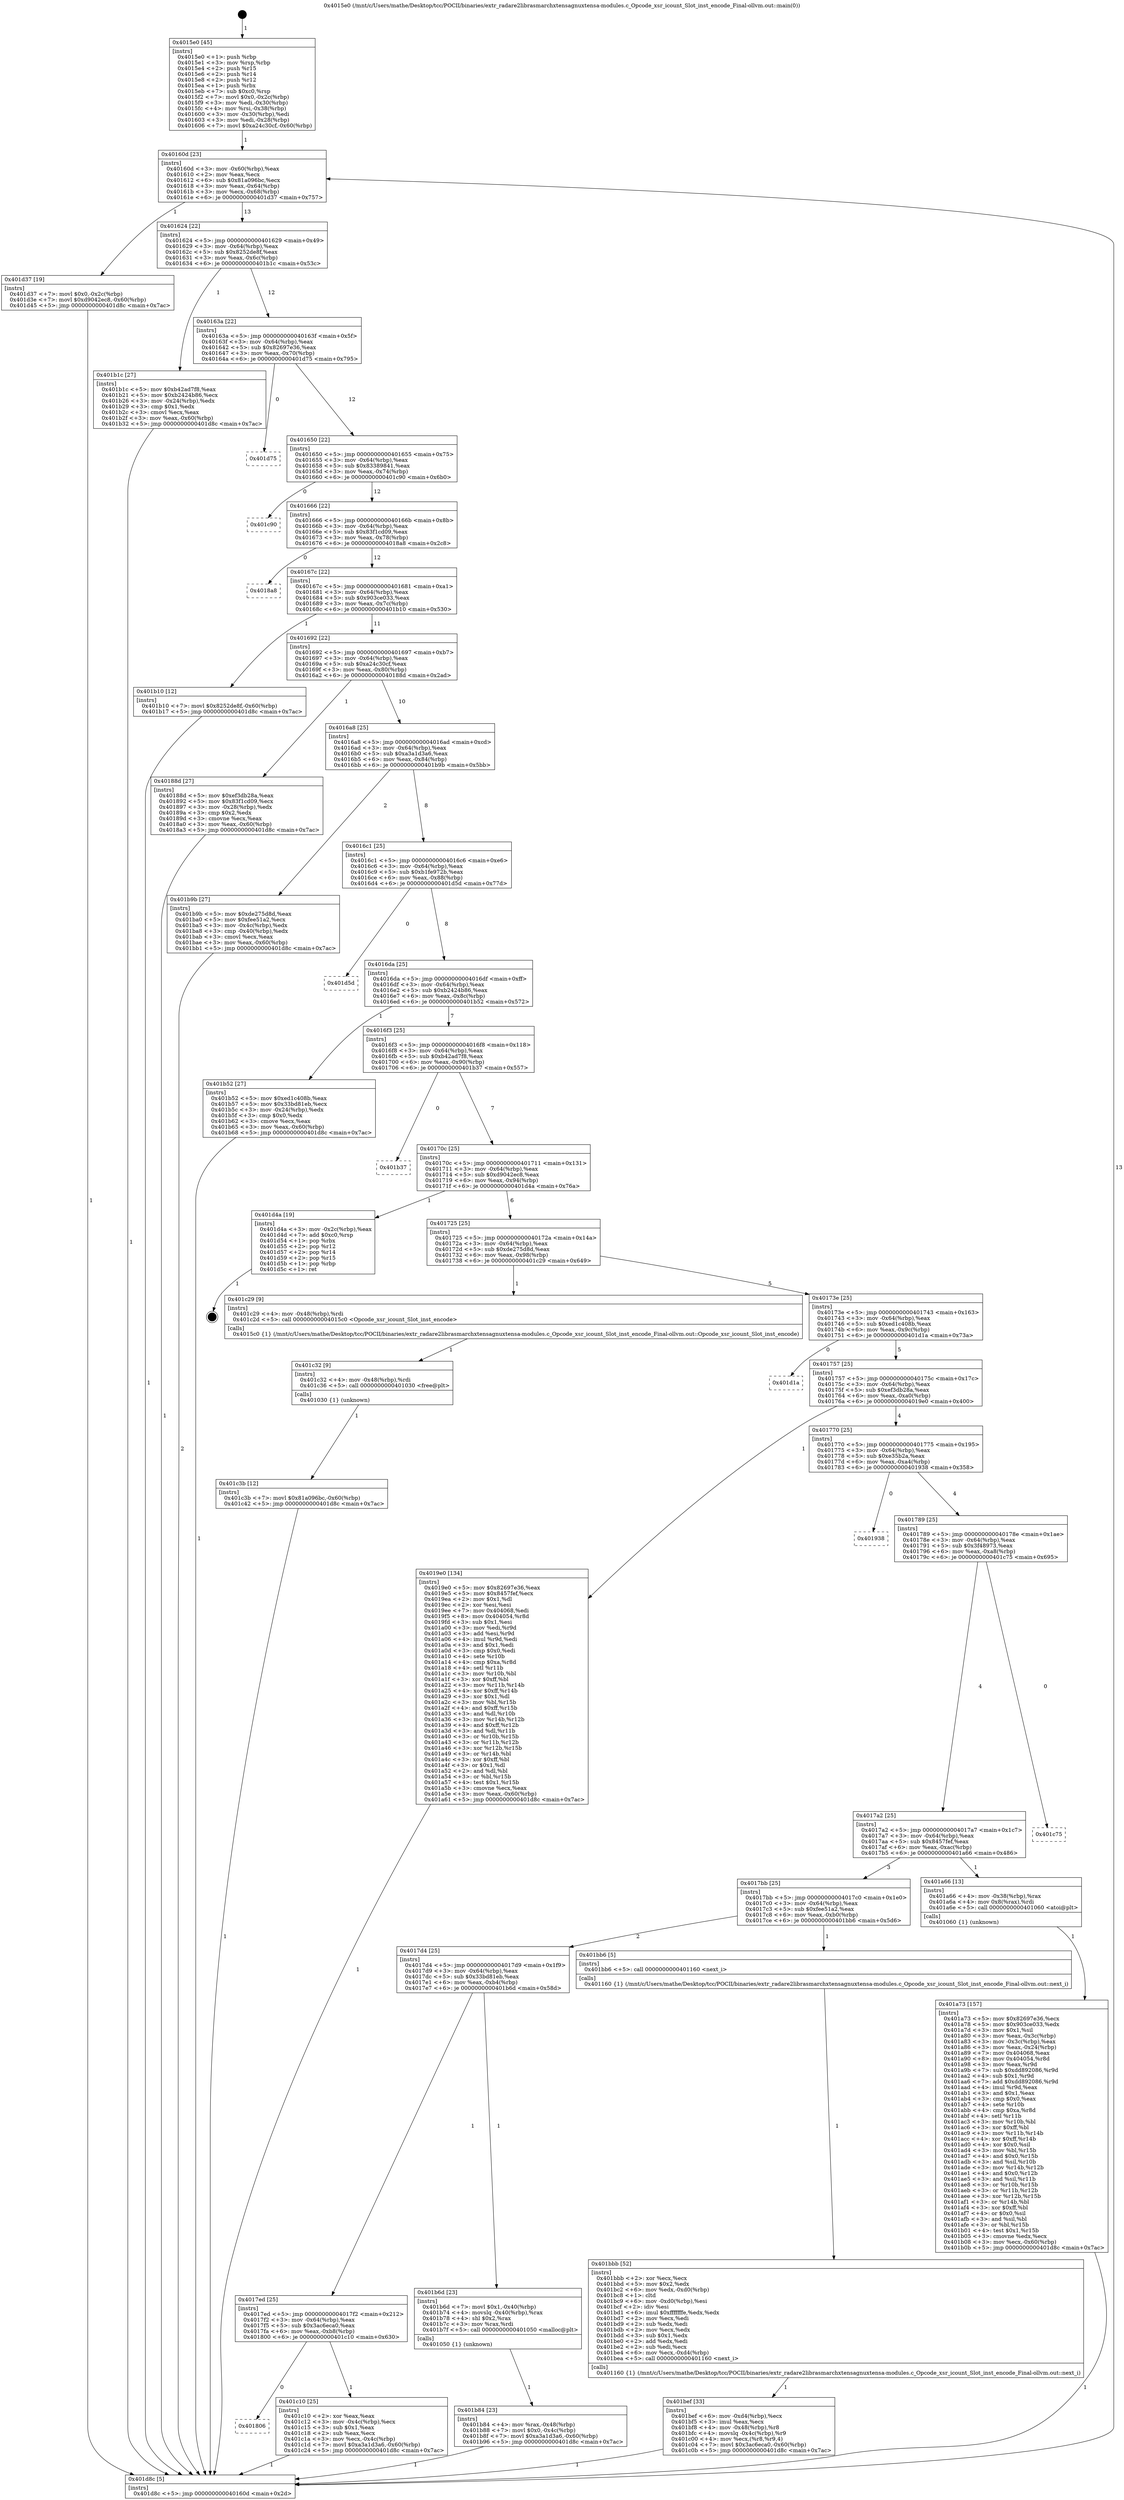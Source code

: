 digraph "0x4015e0" {
  label = "0x4015e0 (/mnt/c/Users/mathe/Desktop/tcc/POCII/binaries/extr_radare2librasmarchxtensagnuxtensa-modules.c_Opcode_xsr_icount_Slot_inst_encode_Final-ollvm.out::main(0))"
  labelloc = "t"
  node[shape=record]

  Entry [label="",width=0.3,height=0.3,shape=circle,fillcolor=black,style=filled]
  "0x40160d" [label="{
     0x40160d [23]\l
     | [instrs]\l
     &nbsp;&nbsp;0x40160d \<+3\>: mov -0x60(%rbp),%eax\l
     &nbsp;&nbsp;0x401610 \<+2\>: mov %eax,%ecx\l
     &nbsp;&nbsp;0x401612 \<+6\>: sub $0x81a096bc,%ecx\l
     &nbsp;&nbsp;0x401618 \<+3\>: mov %eax,-0x64(%rbp)\l
     &nbsp;&nbsp;0x40161b \<+3\>: mov %ecx,-0x68(%rbp)\l
     &nbsp;&nbsp;0x40161e \<+6\>: je 0000000000401d37 \<main+0x757\>\l
  }"]
  "0x401d37" [label="{
     0x401d37 [19]\l
     | [instrs]\l
     &nbsp;&nbsp;0x401d37 \<+7\>: movl $0x0,-0x2c(%rbp)\l
     &nbsp;&nbsp;0x401d3e \<+7\>: movl $0xd9042ec8,-0x60(%rbp)\l
     &nbsp;&nbsp;0x401d45 \<+5\>: jmp 0000000000401d8c \<main+0x7ac\>\l
  }"]
  "0x401624" [label="{
     0x401624 [22]\l
     | [instrs]\l
     &nbsp;&nbsp;0x401624 \<+5\>: jmp 0000000000401629 \<main+0x49\>\l
     &nbsp;&nbsp;0x401629 \<+3\>: mov -0x64(%rbp),%eax\l
     &nbsp;&nbsp;0x40162c \<+5\>: sub $0x8252de8f,%eax\l
     &nbsp;&nbsp;0x401631 \<+3\>: mov %eax,-0x6c(%rbp)\l
     &nbsp;&nbsp;0x401634 \<+6\>: je 0000000000401b1c \<main+0x53c\>\l
  }"]
  Exit [label="",width=0.3,height=0.3,shape=circle,fillcolor=black,style=filled,peripheries=2]
  "0x401b1c" [label="{
     0x401b1c [27]\l
     | [instrs]\l
     &nbsp;&nbsp;0x401b1c \<+5\>: mov $0xb42ad7f8,%eax\l
     &nbsp;&nbsp;0x401b21 \<+5\>: mov $0xb2424b86,%ecx\l
     &nbsp;&nbsp;0x401b26 \<+3\>: mov -0x24(%rbp),%edx\l
     &nbsp;&nbsp;0x401b29 \<+3\>: cmp $0x1,%edx\l
     &nbsp;&nbsp;0x401b2c \<+3\>: cmovl %ecx,%eax\l
     &nbsp;&nbsp;0x401b2f \<+3\>: mov %eax,-0x60(%rbp)\l
     &nbsp;&nbsp;0x401b32 \<+5\>: jmp 0000000000401d8c \<main+0x7ac\>\l
  }"]
  "0x40163a" [label="{
     0x40163a [22]\l
     | [instrs]\l
     &nbsp;&nbsp;0x40163a \<+5\>: jmp 000000000040163f \<main+0x5f\>\l
     &nbsp;&nbsp;0x40163f \<+3\>: mov -0x64(%rbp),%eax\l
     &nbsp;&nbsp;0x401642 \<+5\>: sub $0x82697e36,%eax\l
     &nbsp;&nbsp;0x401647 \<+3\>: mov %eax,-0x70(%rbp)\l
     &nbsp;&nbsp;0x40164a \<+6\>: je 0000000000401d75 \<main+0x795\>\l
  }"]
  "0x401c3b" [label="{
     0x401c3b [12]\l
     | [instrs]\l
     &nbsp;&nbsp;0x401c3b \<+7\>: movl $0x81a096bc,-0x60(%rbp)\l
     &nbsp;&nbsp;0x401c42 \<+5\>: jmp 0000000000401d8c \<main+0x7ac\>\l
  }"]
  "0x401d75" [label="{
     0x401d75\l
  }", style=dashed]
  "0x401650" [label="{
     0x401650 [22]\l
     | [instrs]\l
     &nbsp;&nbsp;0x401650 \<+5\>: jmp 0000000000401655 \<main+0x75\>\l
     &nbsp;&nbsp;0x401655 \<+3\>: mov -0x64(%rbp),%eax\l
     &nbsp;&nbsp;0x401658 \<+5\>: sub $0x83389841,%eax\l
     &nbsp;&nbsp;0x40165d \<+3\>: mov %eax,-0x74(%rbp)\l
     &nbsp;&nbsp;0x401660 \<+6\>: je 0000000000401c90 \<main+0x6b0\>\l
  }"]
  "0x401c32" [label="{
     0x401c32 [9]\l
     | [instrs]\l
     &nbsp;&nbsp;0x401c32 \<+4\>: mov -0x48(%rbp),%rdi\l
     &nbsp;&nbsp;0x401c36 \<+5\>: call 0000000000401030 \<free@plt\>\l
     | [calls]\l
     &nbsp;&nbsp;0x401030 \{1\} (unknown)\l
  }"]
  "0x401c90" [label="{
     0x401c90\l
  }", style=dashed]
  "0x401666" [label="{
     0x401666 [22]\l
     | [instrs]\l
     &nbsp;&nbsp;0x401666 \<+5\>: jmp 000000000040166b \<main+0x8b\>\l
     &nbsp;&nbsp;0x40166b \<+3\>: mov -0x64(%rbp),%eax\l
     &nbsp;&nbsp;0x40166e \<+5\>: sub $0x83f1cd09,%eax\l
     &nbsp;&nbsp;0x401673 \<+3\>: mov %eax,-0x78(%rbp)\l
     &nbsp;&nbsp;0x401676 \<+6\>: je 00000000004018a8 \<main+0x2c8\>\l
  }"]
  "0x401806" [label="{
     0x401806\l
  }", style=dashed]
  "0x4018a8" [label="{
     0x4018a8\l
  }", style=dashed]
  "0x40167c" [label="{
     0x40167c [22]\l
     | [instrs]\l
     &nbsp;&nbsp;0x40167c \<+5\>: jmp 0000000000401681 \<main+0xa1\>\l
     &nbsp;&nbsp;0x401681 \<+3\>: mov -0x64(%rbp),%eax\l
     &nbsp;&nbsp;0x401684 \<+5\>: sub $0x903ce033,%eax\l
     &nbsp;&nbsp;0x401689 \<+3\>: mov %eax,-0x7c(%rbp)\l
     &nbsp;&nbsp;0x40168c \<+6\>: je 0000000000401b10 \<main+0x530\>\l
  }"]
  "0x401c10" [label="{
     0x401c10 [25]\l
     | [instrs]\l
     &nbsp;&nbsp;0x401c10 \<+2\>: xor %eax,%eax\l
     &nbsp;&nbsp;0x401c12 \<+3\>: mov -0x4c(%rbp),%ecx\l
     &nbsp;&nbsp;0x401c15 \<+3\>: sub $0x1,%eax\l
     &nbsp;&nbsp;0x401c18 \<+2\>: sub %eax,%ecx\l
     &nbsp;&nbsp;0x401c1a \<+3\>: mov %ecx,-0x4c(%rbp)\l
     &nbsp;&nbsp;0x401c1d \<+7\>: movl $0xa3a1d3a6,-0x60(%rbp)\l
     &nbsp;&nbsp;0x401c24 \<+5\>: jmp 0000000000401d8c \<main+0x7ac\>\l
  }"]
  "0x401b10" [label="{
     0x401b10 [12]\l
     | [instrs]\l
     &nbsp;&nbsp;0x401b10 \<+7\>: movl $0x8252de8f,-0x60(%rbp)\l
     &nbsp;&nbsp;0x401b17 \<+5\>: jmp 0000000000401d8c \<main+0x7ac\>\l
  }"]
  "0x401692" [label="{
     0x401692 [22]\l
     | [instrs]\l
     &nbsp;&nbsp;0x401692 \<+5\>: jmp 0000000000401697 \<main+0xb7\>\l
     &nbsp;&nbsp;0x401697 \<+3\>: mov -0x64(%rbp),%eax\l
     &nbsp;&nbsp;0x40169a \<+5\>: sub $0xa24c30cf,%eax\l
     &nbsp;&nbsp;0x40169f \<+3\>: mov %eax,-0x80(%rbp)\l
     &nbsp;&nbsp;0x4016a2 \<+6\>: je 000000000040188d \<main+0x2ad\>\l
  }"]
  "0x401bef" [label="{
     0x401bef [33]\l
     | [instrs]\l
     &nbsp;&nbsp;0x401bef \<+6\>: mov -0xd4(%rbp),%ecx\l
     &nbsp;&nbsp;0x401bf5 \<+3\>: imul %eax,%ecx\l
     &nbsp;&nbsp;0x401bf8 \<+4\>: mov -0x48(%rbp),%r8\l
     &nbsp;&nbsp;0x401bfc \<+4\>: movslq -0x4c(%rbp),%r9\l
     &nbsp;&nbsp;0x401c00 \<+4\>: mov %ecx,(%r8,%r9,4)\l
     &nbsp;&nbsp;0x401c04 \<+7\>: movl $0x3ac6eca0,-0x60(%rbp)\l
     &nbsp;&nbsp;0x401c0b \<+5\>: jmp 0000000000401d8c \<main+0x7ac\>\l
  }"]
  "0x40188d" [label="{
     0x40188d [27]\l
     | [instrs]\l
     &nbsp;&nbsp;0x40188d \<+5\>: mov $0xef3db28a,%eax\l
     &nbsp;&nbsp;0x401892 \<+5\>: mov $0x83f1cd09,%ecx\l
     &nbsp;&nbsp;0x401897 \<+3\>: mov -0x28(%rbp),%edx\l
     &nbsp;&nbsp;0x40189a \<+3\>: cmp $0x2,%edx\l
     &nbsp;&nbsp;0x40189d \<+3\>: cmovne %ecx,%eax\l
     &nbsp;&nbsp;0x4018a0 \<+3\>: mov %eax,-0x60(%rbp)\l
     &nbsp;&nbsp;0x4018a3 \<+5\>: jmp 0000000000401d8c \<main+0x7ac\>\l
  }"]
  "0x4016a8" [label="{
     0x4016a8 [25]\l
     | [instrs]\l
     &nbsp;&nbsp;0x4016a8 \<+5\>: jmp 00000000004016ad \<main+0xcd\>\l
     &nbsp;&nbsp;0x4016ad \<+3\>: mov -0x64(%rbp),%eax\l
     &nbsp;&nbsp;0x4016b0 \<+5\>: sub $0xa3a1d3a6,%eax\l
     &nbsp;&nbsp;0x4016b5 \<+6\>: mov %eax,-0x84(%rbp)\l
     &nbsp;&nbsp;0x4016bb \<+6\>: je 0000000000401b9b \<main+0x5bb\>\l
  }"]
  "0x401d8c" [label="{
     0x401d8c [5]\l
     | [instrs]\l
     &nbsp;&nbsp;0x401d8c \<+5\>: jmp 000000000040160d \<main+0x2d\>\l
  }"]
  "0x4015e0" [label="{
     0x4015e0 [45]\l
     | [instrs]\l
     &nbsp;&nbsp;0x4015e0 \<+1\>: push %rbp\l
     &nbsp;&nbsp;0x4015e1 \<+3\>: mov %rsp,%rbp\l
     &nbsp;&nbsp;0x4015e4 \<+2\>: push %r15\l
     &nbsp;&nbsp;0x4015e6 \<+2\>: push %r14\l
     &nbsp;&nbsp;0x4015e8 \<+2\>: push %r12\l
     &nbsp;&nbsp;0x4015ea \<+1\>: push %rbx\l
     &nbsp;&nbsp;0x4015eb \<+7\>: sub $0xc0,%rsp\l
     &nbsp;&nbsp;0x4015f2 \<+7\>: movl $0x0,-0x2c(%rbp)\l
     &nbsp;&nbsp;0x4015f9 \<+3\>: mov %edi,-0x30(%rbp)\l
     &nbsp;&nbsp;0x4015fc \<+4\>: mov %rsi,-0x38(%rbp)\l
     &nbsp;&nbsp;0x401600 \<+3\>: mov -0x30(%rbp),%edi\l
     &nbsp;&nbsp;0x401603 \<+3\>: mov %edi,-0x28(%rbp)\l
     &nbsp;&nbsp;0x401606 \<+7\>: movl $0xa24c30cf,-0x60(%rbp)\l
  }"]
  "0x401bbb" [label="{
     0x401bbb [52]\l
     | [instrs]\l
     &nbsp;&nbsp;0x401bbb \<+2\>: xor %ecx,%ecx\l
     &nbsp;&nbsp;0x401bbd \<+5\>: mov $0x2,%edx\l
     &nbsp;&nbsp;0x401bc2 \<+6\>: mov %edx,-0xd0(%rbp)\l
     &nbsp;&nbsp;0x401bc8 \<+1\>: cltd\l
     &nbsp;&nbsp;0x401bc9 \<+6\>: mov -0xd0(%rbp),%esi\l
     &nbsp;&nbsp;0x401bcf \<+2\>: idiv %esi\l
     &nbsp;&nbsp;0x401bd1 \<+6\>: imul $0xfffffffe,%edx,%edx\l
     &nbsp;&nbsp;0x401bd7 \<+2\>: mov %ecx,%edi\l
     &nbsp;&nbsp;0x401bd9 \<+2\>: sub %edx,%edi\l
     &nbsp;&nbsp;0x401bdb \<+2\>: mov %ecx,%edx\l
     &nbsp;&nbsp;0x401bdd \<+3\>: sub $0x1,%edx\l
     &nbsp;&nbsp;0x401be0 \<+2\>: add %edx,%edi\l
     &nbsp;&nbsp;0x401be2 \<+2\>: sub %edi,%ecx\l
     &nbsp;&nbsp;0x401be4 \<+6\>: mov %ecx,-0xd4(%rbp)\l
     &nbsp;&nbsp;0x401bea \<+5\>: call 0000000000401160 \<next_i\>\l
     | [calls]\l
     &nbsp;&nbsp;0x401160 \{1\} (/mnt/c/Users/mathe/Desktop/tcc/POCII/binaries/extr_radare2librasmarchxtensagnuxtensa-modules.c_Opcode_xsr_icount_Slot_inst_encode_Final-ollvm.out::next_i)\l
  }"]
  "0x401b9b" [label="{
     0x401b9b [27]\l
     | [instrs]\l
     &nbsp;&nbsp;0x401b9b \<+5\>: mov $0xde275d8d,%eax\l
     &nbsp;&nbsp;0x401ba0 \<+5\>: mov $0xfee51a2,%ecx\l
     &nbsp;&nbsp;0x401ba5 \<+3\>: mov -0x4c(%rbp),%edx\l
     &nbsp;&nbsp;0x401ba8 \<+3\>: cmp -0x40(%rbp),%edx\l
     &nbsp;&nbsp;0x401bab \<+3\>: cmovl %ecx,%eax\l
     &nbsp;&nbsp;0x401bae \<+3\>: mov %eax,-0x60(%rbp)\l
     &nbsp;&nbsp;0x401bb1 \<+5\>: jmp 0000000000401d8c \<main+0x7ac\>\l
  }"]
  "0x4016c1" [label="{
     0x4016c1 [25]\l
     | [instrs]\l
     &nbsp;&nbsp;0x4016c1 \<+5\>: jmp 00000000004016c6 \<main+0xe6\>\l
     &nbsp;&nbsp;0x4016c6 \<+3\>: mov -0x64(%rbp),%eax\l
     &nbsp;&nbsp;0x4016c9 \<+5\>: sub $0xb1fe972b,%eax\l
     &nbsp;&nbsp;0x4016ce \<+6\>: mov %eax,-0x88(%rbp)\l
     &nbsp;&nbsp;0x4016d4 \<+6\>: je 0000000000401d5d \<main+0x77d\>\l
  }"]
  "0x401b84" [label="{
     0x401b84 [23]\l
     | [instrs]\l
     &nbsp;&nbsp;0x401b84 \<+4\>: mov %rax,-0x48(%rbp)\l
     &nbsp;&nbsp;0x401b88 \<+7\>: movl $0x0,-0x4c(%rbp)\l
     &nbsp;&nbsp;0x401b8f \<+7\>: movl $0xa3a1d3a6,-0x60(%rbp)\l
     &nbsp;&nbsp;0x401b96 \<+5\>: jmp 0000000000401d8c \<main+0x7ac\>\l
  }"]
  "0x401d5d" [label="{
     0x401d5d\l
  }", style=dashed]
  "0x4016da" [label="{
     0x4016da [25]\l
     | [instrs]\l
     &nbsp;&nbsp;0x4016da \<+5\>: jmp 00000000004016df \<main+0xff\>\l
     &nbsp;&nbsp;0x4016df \<+3\>: mov -0x64(%rbp),%eax\l
     &nbsp;&nbsp;0x4016e2 \<+5\>: sub $0xb2424b86,%eax\l
     &nbsp;&nbsp;0x4016e7 \<+6\>: mov %eax,-0x8c(%rbp)\l
     &nbsp;&nbsp;0x4016ed \<+6\>: je 0000000000401b52 \<main+0x572\>\l
  }"]
  "0x4017ed" [label="{
     0x4017ed [25]\l
     | [instrs]\l
     &nbsp;&nbsp;0x4017ed \<+5\>: jmp 00000000004017f2 \<main+0x212\>\l
     &nbsp;&nbsp;0x4017f2 \<+3\>: mov -0x64(%rbp),%eax\l
     &nbsp;&nbsp;0x4017f5 \<+5\>: sub $0x3ac6eca0,%eax\l
     &nbsp;&nbsp;0x4017fa \<+6\>: mov %eax,-0xb8(%rbp)\l
     &nbsp;&nbsp;0x401800 \<+6\>: je 0000000000401c10 \<main+0x630\>\l
  }"]
  "0x401b52" [label="{
     0x401b52 [27]\l
     | [instrs]\l
     &nbsp;&nbsp;0x401b52 \<+5\>: mov $0xed1c408b,%eax\l
     &nbsp;&nbsp;0x401b57 \<+5\>: mov $0x33bd81eb,%ecx\l
     &nbsp;&nbsp;0x401b5c \<+3\>: mov -0x24(%rbp),%edx\l
     &nbsp;&nbsp;0x401b5f \<+3\>: cmp $0x0,%edx\l
     &nbsp;&nbsp;0x401b62 \<+3\>: cmove %ecx,%eax\l
     &nbsp;&nbsp;0x401b65 \<+3\>: mov %eax,-0x60(%rbp)\l
     &nbsp;&nbsp;0x401b68 \<+5\>: jmp 0000000000401d8c \<main+0x7ac\>\l
  }"]
  "0x4016f3" [label="{
     0x4016f3 [25]\l
     | [instrs]\l
     &nbsp;&nbsp;0x4016f3 \<+5\>: jmp 00000000004016f8 \<main+0x118\>\l
     &nbsp;&nbsp;0x4016f8 \<+3\>: mov -0x64(%rbp),%eax\l
     &nbsp;&nbsp;0x4016fb \<+5\>: sub $0xb42ad7f8,%eax\l
     &nbsp;&nbsp;0x401700 \<+6\>: mov %eax,-0x90(%rbp)\l
     &nbsp;&nbsp;0x401706 \<+6\>: je 0000000000401b37 \<main+0x557\>\l
  }"]
  "0x401b6d" [label="{
     0x401b6d [23]\l
     | [instrs]\l
     &nbsp;&nbsp;0x401b6d \<+7\>: movl $0x1,-0x40(%rbp)\l
     &nbsp;&nbsp;0x401b74 \<+4\>: movslq -0x40(%rbp),%rax\l
     &nbsp;&nbsp;0x401b78 \<+4\>: shl $0x2,%rax\l
     &nbsp;&nbsp;0x401b7c \<+3\>: mov %rax,%rdi\l
     &nbsp;&nbsp;0x401b7f \<+5\>: call 0000000000401050 \<malloc@plt\>\l
     | [calls]\l
     &nbsp;&nbsp;0x401050 \{1\} (unknown)\l
  }"]
  "0x401b37" [label="{
     0x401b37\l
  }", style=dashed]
  "0x40170c" [label="{
     0x40170c [25]\l
     | [instrs]\l
     &nbsp;&nbsp;0x40170c \<+5\>: jmp 0000000000401711 \<main+0x131\>\l
     &nbsp;&nbsp;0x401711 \<+3\>: mov -0x64(%rbp),%eax\l
     &nbsp;&nbsp;0x401714 \<+5\>: sub $0xd9042ec8,%eax\l
     &nbsp;&nbsp;0x401719 \<+6\>: mov %eax,-0x94(%rbp)\l
     &nbsp;&nbsp;0x40171f \<+6\>: je 0000000000401d4a \<main+0x76a\>\l
  }"]
  "0x4017d4" [label="{
     0x4017d4 [25]\l
     | [instrs]\l
     &nbsp;&nbsp;0x4017d4 \<+5\>: jmp 00000000004017d9 \<main+0x1f9\>\l
     &nbsp;&nbsp;0x4017d9 \<+3\>: mov -0x64(%rbp),%eax\l
     &nbsp;&nbsp;0x4017dc \<+5\>: sub $0x33bd81eb,%eax\l
     &nbsp;&nbsp;0x4017e1 \<+6\>: mov %eax,-0xb4(%rbp)\l
     &nbsp;&nbsp;0x4017e7 \<+6\>: je 0000000000401b6d \<main+0x58d\>\l
  }"]
  "0x401d4a" [label="{
     0x401d4a [19]\l
     | [instrs]\l
     &nbsp;&nbsp;0x401d4a \<+3\>: mov -0x2c(%rbp),%eax\l
     &nbsp;&nbsp;0x401d4d \<+7\>: add $0xc0,%rsp\l
     &nbsp;&nbsp;0x401d54 \<+1\>: pop %rbx\l
     &nbsp;&nbsp;0x401d55 \<+2\>: pop %r12\l
     &nbsp;&nbsp;0x401d57 \<+2\>: pop %r14\l
     &nbsp;&nbsp;0x401d59 \<+2\>: pop %r15\l
     &nbsp;&nbsp;0x401d5b \<+1\>: pop %rbp\l
     &nbsp;&nbsp;0x401d5c \<+1\>: ret\l
  }"]
  "0x401725" [label="{
     0x401725 [25]\l
     | [instrs]\l
     &nbsp;&nbsp;0x401725 \<+5\>: jmp 000000000040172a \<main+0x14a\>\l
     &nbsp;&nbsp;0x40172a \<+3\>: mov -0x64(%rbp),%eax\l
     &nbsp;&nbsp;0x40172d \<+5\>: sub $0xde275d8d,%eax\l
     &nbsp;&nbsp;0x401732 \<+6\>: mov %eax,-0x98(%rbp)\l
     &nbsp;&nbsp;0x401738 \<+6\>: je 0000000000401c29 \<main+0x649\>\l
  }"]
  "0x401bb6" [label="{
     0x401bb6 [5]\l
     | [instrs]\l
     &nbsp;&nbsp;0x401bb6 \<+5\>: call 0000000000401160 \<next_i\>\l
     | [calls]\l
     &nbsp;&nbsp;0x401160 \{1\} (/mnt/c/Users/mathe/Desktop/tcc/POCII/binaries/extr_radare2librasmarchxtensagnuxtensa-modules.c_Opcode_xsr_icount_Slot_inst_encode_Final-ollvm.out::next_i)\l
  }"]
  "0x401c29" [label="{
     0x401c29 [9]\l
     | [instrs]\l
     &nbsp;&nbsp;0x401c29 \<+4\>: mov -0x48(%rbp),%rdi\l
     &nbsp;&nbsp;0x401c2d \<+5\>: call 00000000004015c0 \<Opcode_xsr_icount_Slot_inst_encode\>\l
     | [calls]\l
     &nbsp;&nbsp;0x4015c0 \{1\} (/mnt/c/Users/mathe/Desktop/tcc/POCII/binaries/extr_radare2librasmarchxtensagnuxtensa-modules.c_Opcode_xsr_icount_Slot_inst_encode_Final-ollvm.out::Opcode_xsr_icount_Slot_inst_encode)\l
  }"]
  "0x40173e" [label="{
     0x40173e [25]\l
     | [instrs]\l
     &nbsp;&nbsp;0x40173e \<+5\>: jmp 0000000000401743 \<main+0x163\>\l
     &nbsp;&nbsp;0x401743 \<+3\>: mov -0x64(%rbp),%eax\l
     &nbsp;&nbsp;0x401746 \<+5\>: sub $0xed1c408b,%eax\l
     &nbsp;&nbsp;0x40174b \<+6\>: mov %eax,-0x9c(%rbp)\l
     &nbsp;&nbsp;0x401751 \<+6\>: je 0000000000401d1a \<main+0x73a\>\l
  }"]
  "0x401a73" [label="{
     0x401a73 [157]\l
     | [instrs]\l
     &nbsp;&nbsp;0x401a73 \<+5\>: mov $0x82697e36,%ecx\l
     &nbsp;&nbsp;0x401a78 \<+5\>: mov $0x903ce033,%edx\l
     &nbsp;&nbsp;0x401a7d \<+3\>: mov $0x1,%sil\l
     &nbsp;&nbsp;0x401a80 \<+3\>: mov %eax,-0x3c(%rbp)\l
     &nbsp;&nbsp;0x401a83 \<+3\>: mov -0x3c(%rbp),%eax\l
     &nbsp;&nbsp;0x401a86 \<+3\>: mov %eax,-0x24(%rbp)\l
     &nbsp;&nbsp;0x401a89 \<+7\>: mov 0x404068,%eax\l
     &nbsp;&nbsp;0x401a90 \<+8\>: mov 0x404054,%r8d\l
     &nbsp;&nbsp;0x401a98 \<+3\>: mov %eax,%r9d\l
     &nbsp;&nbsp;0x401a9b \<+7\>: sub $0xdd892086,%r9d\l
     &nbsp;&nbsp;0x401aa2 \<+4\>: sub $0x1,%r9d\l
     &nbsp;&nbsp;0x401aa6 \<+7\>: add $0xdd892086,%r9d\l
     &nbsp;&nbsp;0x401aad \<+4\>: imul %r9d,%eax\l
     &nbsp;&nbsp;0x401ab1 \<+3\>: and $0x1,%eax\l
     &nbsp;&nbsp;0x401ab4 \<+3\>: cmp $0x0,%eax\l
     &nbsp;&nbsp;0x401ab7 \<+4\>: sete %r10b\l
     &nbsp;&nbsp;0x401abb \<+4\>: cmp $0xa,%r8d\l
     &nbsp;&nbsp;0x401abf \<+4\>: setl %r11b\l
     &nbsp;&nbsp;0x401ac3 \<+3\>: mov %r10b,%bl\l
     &nbsp;&nbsp;0x401ac6 \<+3\>: xor $0xff,%bl\l
     &nbsp;&nbsp;0x401ac9 \<+3\>: mov %r11b,%r14b\l
     &nbsp;&nbsp;0x401acc \<+4\>: xor $0xff,%r14b\l
     &nbsp;&nbsp;0x401ad0 \<+4\>: xor $0x0,%sil\l
     &nbsp;&nbsp;0x401ad4 \<+3\>: mov %bl,%r15b\l
     &nbsp;&nbsp;0x401ad7 \<+4\>: and $0x0,%r15b\l
     &nbsp;&nbsp;0x401adb \<+3\>: and %sil,%r10b\l
     &nbsp;&nbsp;0x401ade \<+3\>: mov %r14b,%r12b\l
     &nbsp;&nbsp;0x401ae1 \<+4\>: and $0x0,%r12b\l
     &nbsp;&nbsp;0x401ae5 \<+3\>: and %sil,%r11b\l
     &nbsp;&nbsp;0x401ae8 \<+3\>: or %r10b,%r15b\l
     &nbsp;&nbsp;0x401aeb \<+3\>: or %r11b,%r12b\l
     &nbsp;&nbsp;0x401aee \<+3\>: xor %r12b,%r15b\l
     &nbsp;&nbsp;0x401af1 \<+3\>: or %r14b,%bl\l
     &nbsp;&nbsp;0x401af4 \<+3\>: xor $0xff,%bl\l
     &nbsp;&nbsp;0x401af7 \<+4\>: or $0x0,%sil\l
     &nbsp;&nbsp;0x401afb \<+3\>: and %sil,%bl\l
     &nbsp;&nbsp;0x401afe \<+3\>: or %bl,%r15b\l
     &nbsp;&nbsp;0x401b01 \<+4\>: test $0x1,%r15b\l
     &nbsp;&nbsp;0x401b05 \<+3\>: cmovne %edx,%ecx\l
     &nbsp;&nbsp;0x401b08 \<+3\>: mov %ecx,-0x60(%rbp)\l
     &nbsp;&nbsp;0x401b0b \<+5\>: jmp 0000000000401d8c \<main+0x7ac\>\l
  }"]
  "0x401d1a" [label="{
     0x401d1a\l
  }", style=dashed]
  "0x401757" [label="{
     0x401757 [25]\l
     | [instrs]\l
     &nbsp;&nbsp;0x401757 \<+5\>: jmp 000000000040175c \<main+0x17c\>\l
     &nbsp;&nbsp;0x40175c \<+3\>: mov -0x64(%rbp),%eax\l
     &nbsp;&nbsp;0x40175f \<+5\>: sub $0xef3db28a,%eax\l
     &nbsp;&nbsp;0x401764 \<+6\>: mov %eax,-0xa0(%rbp)\l
     &nbsp;&nbsp;0x40176a \<+6\>: je 00000000004019e0 \<main+0x400\>\l
  }"]
  "0x4017bb" [label="{
     0x4017bb [25]\l
     | [instrs]\l
     &nbsp;&nbsp;0x4017bb \<+5\>: jmp 00000000004017c0 \<main+0x1e0\>\l
     &nbsp;&nbsp;0x4017c0 \<+3\>: mov -0x64(%rbp),%eax\l
     &nbsp;&nbsp;0x4017c3 \<+5\>: sub $0xfee51a2,%eax\l
     &nbsp;&nbsp;0x4017c8 \<+6\>: mov %eax,-0xb0(%rbp)\l
     &nbsp;&nbsp;0x4017ce \<+6\>: je 0000000000401bb6 \<main+0x5d6\>\l
  }"]
  "0x4019e0" [label="{
     0x4019e0 [134]\l
     | [instrs]\l
     &nbsp;&nbsp;0x4019e0 \<+5\>: mov $0x82697e36,%eax\l
     &nbsp;&nbsp;0x4019e5 \<+5\>: mov $0x8457fef,%ecx\l
     &nbsp;&nbsp;0x4019ea \<+2\>: mov $0x1,%dl\l
     &nbsp;&nbsp;0x4019ec \<+2\>: xor %esi,%esi\l
     &nbsp;&nbsp;0x4019ee \<+7\>: mov 0x404068,%edi\l
     &nbsp;&nbsp;0x4019f5 \<+8\>: mov 0x404054,%r8d\l
     &nbsp;&nbsp;0x4019fd \<+3\>: sub $0x1,%esi\l
     &nbsp;&nbsp;0x401a00 \<+3\>: mov %edi,%r9d\l
     &nbsp;&nbsp;0x401a03 \<+3\>: add %esi,%r9d\l
     &nbsp;&nbsp;0x401a06 \<+4\>: imul %r9d,%edi\l
     &nbsp;&nbsp;0x401a0a \<+3\>: and $0x1,%edi\l
     &nbsp;&nbsp;0x401a0d \<+3\>: cmp $0x0,%edi\l
     &nbsp;&nbsp;0x401a10 \<+4\>: sete %r10b\l
     &nbsp;&nbsp;0x401a14 \<+4\>: cmp $0xa,%r8d\l
     &nbsp;&nbsp;0x401a18 \<+4\>: setl %r11b\l
     &nbsp;&nbsp;0x401a1c \<+3\>: mov %r10b,%bl\l
     &nbsp;&nbsp;0x401a1f \<+3\>: xor $0xff,%bl\l
     &nbsp;&nbsp;0x401a22 \<+3\>: mov %r11b,%r14b\l
     &nbsp;&nbsp;0x401a25 \<+4\>: xor $0xff,%r14b\l
     &nbsp;&nbsp;0x401a29 \<+3\>: xor $0x1,%dl\l
     &nbsp;&nbsp;0x401a2c \<+3\>: mov %bl,%r15b\l
     &nbsp;&nbsp;0x401a2f \<+4\>: and $0xff,%r15b\l
     &nbsp;&nbsp;0x401a33 \<+3\>: and %dl,%r10b\l
     &nbsp;&nbsp;0x401a36 \<+3\>: mov %r14b,%r12b\l
     &nbsp;&nbsp;0x401a39 \<+4\>: and $0xff,%r12b\l
     &nbsp;&nbsp;0x401a3d \<+3\>: and %dl,%r11b\l
     &nbsp;&nbsp;0x401a40 \<+3\>: or %r10b,%r15b\l
     &nbsp;&nbsp;0x401a43 \<+3\>: or %r11b,%r12b\l
     &nbsp;&nbsp;0x401a46 \<+3\>: xor %r12b,%r15b\l
     &nbsp;&nbsp;0x401a49 \<+3\>: or %r14b,%bl\l
     &nbsp;&nbsp;0x401a4c \<+3\>: xor $0xff,%bl\l
     &nbsp;&nbsp;0x401a4f \<+3\>: or $0x1,%dl\l
     &nbsp;&nbsp;0x401a52 \<+2\>: and %dl,%bl\l
     &nbsp;&nbsp;0x401a54 \<+3\>: or %bl,%r15b\l
     &nbsp;&nbsp;0x401a57 \<+4\>: test $0x1,%r15b\l
     &nbsp;&nbsp;0x401a5b \<+3\>: cmovne %ecx,%eax\l
     &nbsp;&nbsp;0x401a5e \<+3\>: mov %eax,-0x60(%rbp)\l
     &nbsp;&nbsp;0x401a61 \<+5\>: jmp 0000000000401d8c \<main+0x7ac\>\l
  }"]
  "0x401770" [label="{
     0x401770 [25]\l
     | [instrs]\l
     &nbsp;&nbsp;0x401770 \<+5\>: jmp 0000000000401775 \<main+0x195\>\l
     &nbsp;&nbsp;0x401775 \<+3\>: mov -0x64(%rbp),%eax\l
     &nbsp;&nbsp;0x401778 \<+5\>: sub $0xe35b2a,%eax\l
     &nbsp;&nbsp;0x40177d \<+6\>: mov %eax,-0xa4(%rbp)\l
     &nbsp;&nbsp;0x401783 \<+6\>: je 0000000000401938 \<main+0x358\>\l
  }"]
  "0x401a66" [label="{
     0x401a66 [13]\l
     | [instrs]\l
     &nbsp;&nbsp;0x401a66 \<+4\>: mov -0x38(%rbp),%rax\l
     &nbsp;&nbsp;0x401a6a \<+4\>: mov 0x8(%rax),%rdi\l
     &nbsp;&nbsp;0x401a6e \<+5\>: call 0000000000401060 \<atoi@plt\>\l
     | [calls]\l
     &nbsp;&nbsp;0x401060 \{1\} (unknown)\l
  }"]
  "0x401938" [label="{
     0x401938\l
  }", style=dashed]
  "0x401789" [label="{
     0x401789 [25]\l
     | [instrs]\l
     &nbsp;&nbsp;0x401789 \<+5\>: jmp 000000000040178e \<main+0x1ae\>\l
     &nbsp;&nbsp;0x40178e \<+3\>: mov -0x64(%rbp),%eax\l
     &nbsp;&nbsp;0x401791 \<+5\>: sub $0x3f48973,%eax\l
     &nbsp;&nbsp;0x401796 \<+6\>: mov %eax,-0xa8(%rbp)\l
     &nbsp;&nbsp;0x40179c \<+6\>: je 0000000000401c75 \<main+0x695\>\l
  }"]
  "0x4017a2" [label="{
     0x4017a2 [25]\l
     | [instrs]\l
     &nbsp;&nbsp;0x4017a2 \<+5\>: jmp 00000000004017a7 \<main+0x1c7\>\l
     &nbsp;&nbsp;0x4017a7 \<+3\>: mov -0x64(%rbp),%eax\l
     &nbsp;&nbsp;0x4017aa \<+5\>: sub $0x8457fef,%eax\l
     &nbsp;&nbsp;0x4017af \<+6\>: mov %eax,-0xac(%rbp)\l
     &nbsp;&nbsp;0x4017b5 \<+6\>: je 0000000000401a66 \<main+0x486\>\l
  }"]
  "0x401c75" [label="{
     0x401c75\l
  }", style=dashed]
  Entry -> "0x4015e0" [label=" 1"]
  "0x40160d" -> "0x401d37" [label=" 1"]
  "0x40160d" -> "0x401624" [label=" 13"]
  "0x401d4a" -> Exit [label=" 1"]
  "0x401624" -> "0x401b1c" [label=" 1"]
  "0x401624" -> "0x40163a" [label=" 12"]
  "0x401d37" -> "0x401d8c" [label=" 1"]
  "0x40163a" -> "0x401d75" [label=" 0"]
  "0x40163a" -> "0x401650" [label=" 12"]
  "0x401c3b" -> "0x401d8c" [label=" 1"]
  "0x401650" -> "0x401c90" [label=" 0"]
  "0x401650" -> "0x401666" [label=" 12"]
  "0x401c32" -> "0x401c3b" [label=" 1"]
  "0x401666" -> "0x4018a8" [label=" 0"]
  "0x401666" -> "0x40167c" [label=" 12"]
  "0x401c29" -> "0x401c32" [label=" 1"]
  "0x40167c" -> "0x401b10" [label=" 1"]
  "0x40167c" -> "0x401692" [label=" 11"]
  "0x401c10" -> "0x401d8c" [label=" 1"]
  "0x401692" -> "0x40188d" [label=" 1"]
  "0x401692" -> "0x4016a8" [label=" 10"]
  "0x40188d" -> "0x401d8c" [label=" 1"]
  "0x4015e0" -> "0x40160d" [label=" 1"]
  "0x401d8c" -> "0x40160d" [label=" 13"]
  "0x4017ed" -> "0x401c10" [label=" 1"]
  "0x4016a8" -> "0x401b9b" [label=" 2"]
  "0x4016a8" -> "0x4016c1" [label=" 8"]
  "0x4017ed" -> "0x401806" [label=" 0"]
  "0x4016c1" -> "0x401d5d" [label=" 0"]
  "0x4016c1" -> "0x4016da" [label=" 8"]
  "0x401bef" -> "0x401d8c" [label=" 1"]
  "0x4016da" -> "0x401b52" [label=" 1"]
  "0x4016da" -> "0x4016f3" [label=" 7"]
  "0x401bbb" -> "0x401bef" [label=" 1"]
  "0x4016f3" -> "0x401b37" [label=" 0"]
  "0x4016f3" -> "0x40170c" [label=" 7"]
  "0x401bb6" -> "0x401bbb" [label=" 1"]
  "0x40170c" -> "0x401d4a" [label=" 1"]
  "0x40170c" -> "0x401725" [label=" 6"]
  "0x401b84" -> "0x401d8c" [label=" 1"]
  "0x401725" -> "0x401c29" [label=" 1"]
  "0x401725" -> "0x40173e" [label=" 5"]
  "0x401b6d" -> "0x401b84" [label=" 1"]
  "0x40173e" -> "0x401d1a" [label=" 0"]
  "0x40173e" -> "0x401757" [label=" 5"]
  "0x4017d4" -> "0x401b6d" [label=" 1"]
  "0x401757" -> "0x4019e0" [label=" 1"]
  "0x401757" -> "0x401770" [label=" 4"]
  "0x4019e0" -> "0x401d8c" [label=" 1"]
  "0x401b9b" -> "0x401d8c" [label=" 2"]
  "0x401770" -> "0x401938" [label=" 0"]
  "0x401770" -> "0x401789" [label=" 4"]
  "0x4017bb" -> "0x4017d4" [label=" 2"]
  "0x401789" -> "0x401c75" [label=" 0"]
  "0x401789" -> "0x4017a2" [label=" 4"]
  "0x4017bb" -> "0x401bb6" [label=" 1"]
  "0x4017a2" -> "0x401a66" [label=" 1"]
  "0x4017a2" -> "0x4017bb" [label=" 3"]
  "0x401a66" -> "0x401a73" [label=" 1"]
  "0x401a73" -> "0x401d8c" [label=" 1"]
  "0x401b10" -> "0x401d8c" [label=" 1"]
  "0x401b1c" -> "0x401d8c" [label=" 1"]
  "0x401b52" -> "0x401d8c" [label=" 1"]
  "0x4017d4" -> "0x4017ed" [label=" 1"]
}
